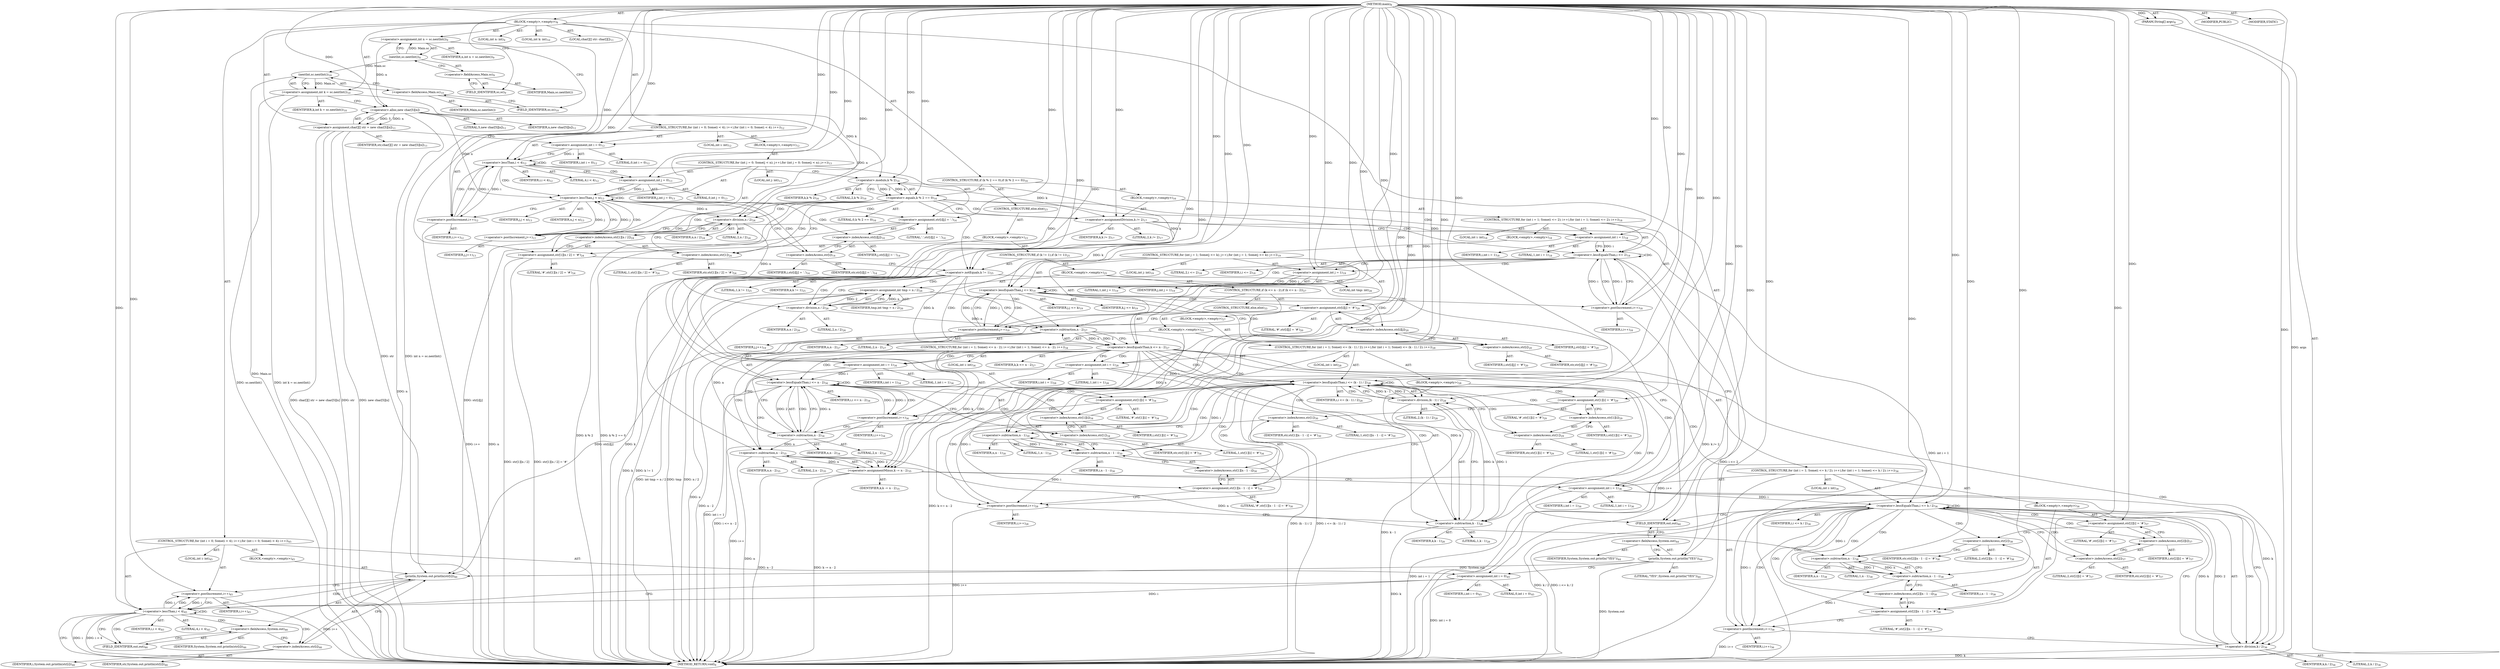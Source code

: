 digraph "main" {  
"20" [label = <(METHOD,main)<SUB>8</SUB>> ]
"21" [label = <(PARAM,String[] args)<SUB>8</SUB>> ]
"22" [label = <(BLOCK,&lt;empty&gt;,&lt;empty&gt;)<SUB>8</SUB>> ]
"23" [label = <(LOCAL,int n: int)<SUB>9</SUB>> ]
"24" [label = <(&lt;operator&gt;.assignment,int n = sc.nextInt())<SUB>9</SUB>> ]
"25" [label = <(IDENTIFIER,n,int n = sc.nextInt())<SUB>9</SUB>> ]
"26" [label = <(nextInt,sc.nextInt())<SUB>9</SUB>> ]
"27" [label = <(&lt;operator&gt;.fieldAccess,Main.sc)<SUB>9</SUB>> ]
"28" [label = <(IDENTIFIER,Main,sc.nextInt())> ]
"29" [label = <(FIELD_IDENTIFIER,sc,sc)<SUB>9</SUB>> ]
"30" [label = <(LOCAL,int k: int)<SUB>10</SUB>> ]
"31" [label = <(&lt;operator&gt;.assignment,int k = sc.nextInt())<SUB>10</SUB>> ]
"32" [label = <(IDENTIFIER,k,int k = sc.nextInt())<SUB>10</SUB>> ]
"33" [label = <(nextInt,sc.nextInt())<SUB>10</SUB>> ]
"34" [label = <(&lt;operator&gt;.fieldAccess,Main.sc)<SUB>10</SUB>> ]
"35" [label = <(IDENTIFIER,Main,sc.nextInt())> ]
"36" [label = <(FIELD_IDENTIFIER,sc,sc)<SUB>10</SUB>> ]
"37" [label = <(LOCAL,char[][] str: char[][])<SUB>11</SUB>> ]
"38" [label = <(&lt;operator&gt;.assignment,char[][] str = new char[5][n])<SUB>11</SUB>> ]
"39" [label = <(IDENTIFIER,str,char[][] str = new char[5][n])<SUB>11</SUB>> ]
"40" [label = <(&lt;operator&gt;.alloc,new char[5][n])> ]
"41" [label = <(LITERAL,5,new char[5][n])<SUB>11</SUB>> ]
"42" [label = <(IDENTIFIER,n,new char[5][n])<SUB>11</SUB>> ]
"43" [label = <(CONTROL_STRUCTURE,for (int i = 0; Some(i &lt; 4); i++),for (int i = 0; Some(i &lt; 4); i++))<SUB>12</SUB>> ]
"44" [label = <(LOCAL,int i: int)<SUB>12</SUB>> ]
"45" [label = <(&lt;operator&gt;.assignment,int i = 0)<SUB>12</SUB>> ]
"46" [label = <(IDENTIFIER,i,int i = 0)<SUB>12</SUB>> ]
"47" [label = <(LITERAL,0,int i = 0)<SUB>12</SUB>> ]
"48" [label = <(&lt;operator&gt;.lessThan,i &lt; 4)<SUB>12</SUB>> ]
"49" [label = <(IDENTIFIER,i,i &lt; 4)<SUB>12</SUB>> ]
"50" [label = <(LITERAL,4,i &lt; 4)<SUB>12</SUB>> ]
"51" [label = <(&lt;operator&gt;.postIncrement,i++)<SUB>12</SUB>> ]
"52" [label = <(IDENTIFIER,i,i++)<SUB>12</SUB>> ]
"53" [label = <(BLOCK,&lt;empty&gt;,&lt;empty&gt;)<SUB>12</SUB>> ]
"54" [label = <(CONTROL_STRUCTURE,for (int j = 0; Some(j &lt; n); j++),for (int j = 0; Some(j &lt; n); j++))<SUB>13</SUB>> ]
"55" [label = <(LOCAL,int j: int)<SUB>13</SUB>> ]
"56" [label = <(&lt;operator&gt;.assignment,int j = 0)<SUB>13</SUB>> ]
"57" [label = <(IDENTIFIER,j,int j = 0)<SUB>13</SUB>> ]
"58" [label = <(LITERAL,0,int j = 0)<SUB>13</SUB>> ]
"59" [label = <(&lt;operator&gt;.lessThan,j &lt; n)<SUB>13</SUB>> ]
"60" [label = <(IDENTIFIER,j,j &lt; n)<SUB>13</SUB>> ]
"61" [label = <(IDENTIFIER,n,j &lt; n)<SUB>13</SUB>> ]
"62" [label = <(&lt;operator&gt;.postIncrement,j++)<SUB>13</SUB>> ]
"63" [label = <(IDENTIFIER,j,j++)<SUB>13</SUB>> ]
"64" [label = <(&lt;operator&gt;.assignment,str[i][j] = '.')<SUB>14</SUB>> ]
"65" [label = <(&lt;operator&gt;.indexAccess,str[i][j])<SUB>14</SUB>> ]
"66" [label = <(&lt;operator&gt;.indexAccess,str[i])<SUB>14</SUB>> ]
"67" [label = <(IDENTIFIER,str,str[i][j] = '.')<SUB>14</SUB>> ]
"68" [label = <(IDENTIFIER,i,str[i][j] = '.')<SUB>14</SUB>> ]
"69" [label = <(IDENTIFIER,j,str[i][j] = '.')<SUB>14</SUB>> ]
"70" [label = <(LITERAL,'.',str[i][j] = '.')<SUB>14</SUB>> ]
"71" [label = <(CONTROL_STRUCTURE,if (k % 2 == 0),if (k % 2 == 0))<SUB>16</SUB>> ]
"72" [label = <(&lt;operator&gt;.equals,k % 2 == 0)<SUB>16</SUB>> ]
"73" [label = <(&lt;operator&gt;.modulo,k % 2)<SUB>16</SUB>> ]
"74" [label = <(IDENTIFIER,k,k % 2)<SUB>16</SUB>> ]
"75" [label = <(LITERAL,2,k % 2)<SUB>16</SUB>> ]
"76" [label = <(LITERAL,0,k % 2 == 0)<SUB>16</SUB>> ]
"77" [label = <(BLOCK,&lt;empty&gt;,&lt;empty&gt;)<SUB>16</SUB>> ]
"78" [label = <(&lt;operator&gt;.assignmentDivision,k /= 2)<SUB>17</SUB>> ]
"79" [label = <(IDENTIFIER,k,k /= 2)<SUB>17</SUB>> ]
"80" [label = <(LITERAL,2,k /= 2)<SUB>17</SUB>> ]
"81" [label = <(CONTROL_STRUCTURE,for (int i = 1; Some(i &lt;= 2); i++),for (int i = 1; Some(i &lt;= 2); i++))<SUB>18</SUB>> ]
"82" [label = <(LOCAL,int i: int)<SUB>18</SUB>> ]
"83" [label = <(&lt;operator&gt;.assignment,int i = 1)<SUB>18</SUB>> ]
"84" [label = <(IDENTIFIER,i,int i = 1)<SUB>18</SUB>> ]
"85" [label = <(LITERAL,1,int i = 1)<SUB>18</SUB>> ]
"86" [label = <(&lt;operator&gt;.lessEqualsThan,i &lt;= 2)<SUB>18</SUB>> ]
"87" [label = <(IDENTIFIER,i,i &lt;= 2)<SUB>18</SUB>> ]
"88" [label = <(LITERAL,2,i &lt;= 2)<SUB>18</SUB>> ]
"89" [label = <(&lt;operator&gt;.postIncrement,i++)<SUB>18</SUB>> ]
"90" [label = <(IDENTIFIER,i,i++)<SUB>18</SUB>> ]
"91" [label = <(BLOCK,&lt;empty&gt;,&lt;empty&gt;)<SUB>18</SUB>> ]
"92" [label = <(CONTROL_STRUCTURE,for (int j = 1; Some(j &lt;= k); j++),for (int j = 1; Some(j &lt;= k); j++))<SUB>19</SUB>> ]
"93" [label = <(LOCAL,int j: int)<SUB>19</SUB>> ]
"94" [label = <(&lt;operator&gt;.assignment,int j = 1)<SUB>19</SUB>> ]
"95" [label = <(IDENTIFIER,j,int j = 1)<SUB>19</SUB>> ]
"96" [label = <(LITERAL,1,int j = 1)<SUB>19</SUB>> ]
"97" [label = <(&lt;operator&gt;.lessEqualsThan,j &lt;= k)<SUB>19</SUB>> ]
"98" [label = <(IDENTIFIER,j,j &lt;= k)<SUB>19</SUB>> ]
"99" [label = <(IDENTIFIER,k,j &lt;= k)<SUB>19</SUB>> ]
"100" [label = <(&lt;operator&gt;.postIncrement,j++)<SUB>19</SUB>> ]
"101" [label = <(IDENTIFIER,j,j++)<SUB>19</SUB>> ]
"102" [label = <(&lt;operator&gt;.assignment,str[i][j] = '#')<SUB>20</SUB>> ]
"103" [label = <(&lt;operator&gt;.indexAccess,str[i][j])<SUB>20</SUB>> ]
"104" [label = <(&lt;operator&gt;.indexAccess,str[i])<SUB>20</SUB>> ]
"105" [label = <(IDENTIFIER,str,str[i][j] = '#')<SUB>20</SUB>> ]
"106" [label = <(IDENTIFIER,i,str[i][j] = '#')<SUB>20</SUB>> ]
"107" [label = <(IDENTIFIER,j,str[i][j] = '#')<SUB>20</SUB>> ]
"108" [label = <(LITERAL,'#',str[i][j] = '#')<SUB>20</SUB>> ]
"109" [label = <(CONTROL_STRUCTURE,else,else)<SUB>23</SUB>> ]
"110" [label = <(BLOCK,&lt;empty&gt;,&lt;empty&gt;)<SUB>23</SUB>> ]
"111" [label = <(&lt;operator&gt;.assignment,str[1][n / 2] = '#')<SUB>24</SUB>> ]
"112" [label = <(&lt;operator&gt;.indexAccess,str[1][n / 2])<SUB>24</SUB>> ]
"113" [label = <(&lt;operator&gt;.indexAccess,str[1])<SUB>24</SUB>> ]
"114" [label = <(IDENTIFIER,str,str[1][n / 2] = '#')<SUB>24</SUB>> ]
"115" [label = <(LITERAL,1,str[1][n / 2] = '#')<SUB>24</SUB>> ]
"116" [label = <(&lt;operator&gt;.division,n / 2)<SUB>24</SUB>> ]
"117" [label = <(IDENTIFIER,n,n / 2)<SUB>24</SUB>> ]
"118" [label = <(LITERAL,2,n / 2)<SUB>24</SUB>> ]
"119" [label = <(LITERAL,'#',str[1][n / 2] = '#')<SUB>24</SUB>> ]
"120" [label = <(CONTROL_STRUCTURE,if (k != 1),if (k != 1))<SUB>25</SUB>> ]
"121" [label = <(&lt;operator&gt;.notEquals,k != 1)<SUB>25</SUB>> ]
"122" [label = <(IDENTIFIER,k,k != 1)<SUB>25</SUB>> ]
"123" [label = <(LITERAL,1,k != 1)<SUB>25</SUB>> ]
"124" [label = <(BLOCK,&lt;empty&gt;,&lt;empty&gt;)<SUB>25</SUB>> ]
"125" [label = <(LOCAL,int tmp: int)<SUB>26</SUB>> ]
"126" [label = <(&lt;operator&gt;.assignment,int tmp = n / 2)<SUB>26</SUB>> ]
"127" [label = <(IDENTIFIER,tmp,int tmp = n / 2)<SUB>26</SUB>> ]
"128" [label = <(&lt;operator&gt;.division,n / 2)<SUB>26</SUB>> ]
"129" [label = <(IDENTIFIER,n,n / 2)<SUB>26</SUB>> ]
"130" [label = <(LITERAL,2,n / 2)<SUB>26</SUB>> ]
"131" [label = <(CONTROL_STRUCTURE,if (k &lt;= n - 2),if (k &lt;= n - 2))<SUB>27</SUB>> ]
"132" [label = <(&lt;operator&gt;.lessEqualsThan,k &lt;= n - 2)<SUB>27</SUB>> ]
"133" [label = <(IDENTIFIER,k,k &lt;= n - 2)<SUB>27</SUB>> ]
"134" [label = <(&lt;operator&gt;.subtraction,n - 2)<SUB>27</SUB>> ]
"135" [label = <(IDENTIFIER,n,n - 2)<SUB>27</SUB>> ]
"136" [label = <(LITERAL,2,n - 2)<SUB>27</SUB>> ]
"137" [label = <(BLOCK,&lt;empty&gt;,&lt;empty&gt;)<SUB>27</SUB>> ]
"138" [label = <(CONTROL_STRUCTURE,for (int i = 1; Some(i &lt;= (k - 1) / 2); i++),for (int i = 1; Some(i &lt;= (k - 1) / 2); i++))<SUB>28</SUB>> ]
"139" [label = <(LOCAL,int i: int)<SUB>28</SUB>> ]
"140" [label = <(&lt;operator&gt;.assignment,int i = 1)<SUB>28</SUB>> ]
"141" [label = <(IDENTIFIER,i,int i = 1)<SUB>28</SUB>> ]
"142" [label = <(LITERAL,1,int i = 1)<SUB>28</SUB>> ]
"143" [label = <(&lt;operator&gt;.lessEqualsThan,i &lt;= (k - 1) / 2)<SUB>28</SUB>> ]
"144" [label = <(IDENTIFIER,i,i &lt;= (k - 1) / 2)<SUB>28</SUB>> ]
"145" [label = <(&lt;operator&gt;.division,(k - 1) / 2)<SUB>28</SUB>> ]
"146" [label = <(&lt;operator&gt;.subtraction,k - 1)<SUB>28</SUB>> ]
"147" [label = <(IDENTIFIER,k,k - 1)<SUB>28</SUB>> ]
"148" [label = <(LITERAL,1,k - 1)<SUB>28</SUB>> ]
"149" [label = <(LITERAL,2,(k - 1) / 2)<SUB>28</SUB>> ]
"150" [label = <(&lt;operator&gt;.postIncrement,i++)<SUB>28</SUB>> ]
"151" [label = <(IDENTIFIER,i,i++)<SUB>28</SUB>> ]
"152" [label = <(BLOCK,&lt;empty&gt;,&lt;empty&gt;)<SUB>28</SUB>> ]
"153" [label = <(&lt;operator&gt;.assignment,str[1][i] = '#')<SUB>29</SUB>> ]
"154" [label = <(&lt;operator&gt;.indexAccess,str[1][i])<SUB>29</SUB>> ]
"155" [label = <(&lt;operator&gt;.indexAccess,str[1])<SUB>29</SUB>> ]
"156" [label = <(IDENTIFIER,str,str[1][i] = '#')<SUB>29</SUB>> ]
"157" [label = <(LITERAL,1,str[1][i] = '#')<SUB>29</SUB>> ]
"158" [label = <(IDENTIFIER,i,str[1][i] = '#')<SUB>29</SUB>> ]
"159" [label = <(LITERAL,'#',str[1][i] = '#')<SUB>29</SUB>> ]
"160" [label = <(&lt;operator&gt;.assignment,str[1][n - 1 - i] = '#')<SUB>30</SUB>> ]
"161" [label = <(&lt;operator&gt;.indexAccess,str[1][n - 1 - i])<SUB>30</SUB>> ]
"162" [label = <(&lt;operator&gt;.indexAccess,str[1])<SUB>30</SUB>> ]
"163" [label = <(IDENTIFIER,str,str[1][n - 1 - i] = '#')<SUB>30</SUB>> ]
"164" [label = <(LITERAL,1,str[1][n - 1 - i] = '#')<SUB>30</SUB>> ]
"165" [label = <(&lt;operator&gt;.subtraction,n - 1 - i)<SUB>30</SUB>> ]
"166" [label = <(&lt;operator&gt;.subtraction,n - 1)<SUB>30</SUB>> ]
"167" [label = <(IDENTIFIER,n,n - 1)<SUB>30</SUB>> ]
"168" [label = <(LITERAL,1,n - 1)<SUB>30</SUB>> ]
"169" [label = <(IDENTIFIER,i,n - 1 - i)<SUB>30</SUB>> ]
"170" [label = <(LITERAL,'#',str[1][n - 1 - i] = '#')<SUB>30</SUB>> ]
"171" [label = <(CONTROL_STRUCTURE,else,else)<SUB>33</SUB>> ]
"172" [label = <(BLOCK,&lt;empty&gt;,&lt;empty&gt;)<SUB>33</SUB>> ]
"173" [label = <(CONTROL_STRUCTURE,for (int i = 1; Some(i &lt;= n - 2); i++),for (int i = 1; Some(i &lt;= n - 2); i++))<SUB>34</SUB>> ]
"174" [label = <(LOCAL,int i: int)<SUB>34</SUB>> ]
"175" [label = <(&lt;operator&gt;.assignment,int i = 1)<SUB>34</SUB>> ]
"176" [label = <(IDENTIFIER,i,int i = 1)<SUB>34</SUB>> ]
"177" [label = <(LITERAL,1,int i = 1)<SUB>34</SUB>> ]
"178" [label = <(&lt;operator&gt;.lessEqualsThan,i &lt;= n - 2)<SUB>34</SUB>> ]
"179" [label = <(IDENTIFIER,i,i &lt;= n - 2)<SUB>34</SUB>> ]
"180" [label = <(&lt;operator&gt;.subtraction,n - 2)<SUB>34</SUB>> ]
"181" [label = <(IDENTIFIER,n,n - 2)<SUB>34</SUB>> ]
"182" [label = <(LITERAL,2,n - 2)<SUB>34</SUB>> ]
"183" [label = <(&lt;operator&gt;.postIncrement,i++)<SUB>34</SUB>> ]
"184" [label = <(IDENTIFIER,i,i++)<SUB>34</SUB>> ]
"185" [label = <(&lt;operator&gt;.assignment,str[1][i] = '#')<SUB>34</SUB>> ]
"186" [label = <(&lt;operator&gt;.indexAccess,str[1][i])<SUB>34</SUB>> ]
"187" [label = <(&lt;operator&gt;.indexAccess,str[1])<SUB>34</SUB>> ]
"188" [label = <(IDENTIFIER,str,str[1][i] = '#')<SUB>34</SUB>> ]
"189" [label = <(LITERAL,1,str[1][i] = '#')<SUB>34</SUB>> ]
"190" [label = <(IDENTIFIER,i,str[1][i] = '#')<SUB>34</SUB>> ]
"191" [label = <(LITERAL,'#',str[1][i] = '#')<SUB>34</SUB>> ]
"192" [label = <(&lt;operator&gt;.assignmentMinus,k -= n - 2)<SUB>35</SUB>> ]
"193" [label = <(IDENTIFIER,k,k -= n - 2)<SUB>35</SUB>> ]
"194" [label = <(&lt;operator&gt;.subtraction,n - 2)<SUB>35</SUB>> ]
"195" [label = <(IDENTIFIER,n,n - 2)<SUB>35</SUB>> ]
"196" [label = <(LITERAL,2,n - 2)<SUB>35</SUB>> ]
"197" [label = <(CONTROL_STRUCTURE,for (int i = 1; Some(i &lt;= k / 2); i++),for (int i = 1; Some(i &lt;= k / 2); i++))<SUB>36</SUB>> ]
"198" [label = <(LOCAL,int i: int)<SUB>36</SUB>> ]
"199" [label = <(&lt;operator&gt;.assignment,int i = 1)<SUB>36</SUB>> ]
"200" [label = <(IDENTIFIER,i,int i = 1)<SUB>36</SUB>> ]
"201" [label = <(LITERAL,1,int i = 1)<SUB>36</SUB>> ]
"202" [label = <(&lt;operator&gt;.lessEqualsThan,i &lt;= k / 2)<SUB>36</SUB>> ]
"203" [label = <(IDENTIFIER,i,i &lt;= k / 2)<SUB>36</SUB>> ]
"204" [label = <(&lt;operator&gt;.division,k / 2)<SUB>36</SUB>> ]
"205" [label = <(IDENTIFIER,k,k / 2)<SUB>36</SUB>> ]
"206" [label = <(LITERAL,2,k / 2)<SUB>36</SUB>> ]
"207" [label = <(&lt;operator&gt;.postIncrement,i++)<SUB>36</SUB>> ]
"208" [label = <(IDENTIFIER,i,i++)<SUB>36</SUB>> ]
"209" [label = <(BLOCK,&lt;empty&gt;,&lt;empty&gt;)<SUB>36</SUB>> ]
"210" [label = <(&lt;operator&gt;.assignment,str[2][i] = '#')<SUB>37</SUB>> ]
"211" [label = <(&lt;operator&gt;.indexAccess,str[2][i])<SUB>37</SUB>> ]
"212" [label = <(&lt;operator&gt;.indexAccess,str[2])<SUB>37</SUB>> ]
"213" [label = <(IDENTIFIER,str,str[2][i] = '#')<SUB>37</SUB>> ]
"214" [label = <(LITERAL,2,str[2][i] = '#')<SUB>37</SUB>> ]
"215" [label = <(IDENTIFIER,i,str[2][i] = '#')<SUB>37</SUB>> ]
"216" [label = <(LITERAL,'#',str[2][i] = '#')<SUB>37</SUB>> ]
"217" [label = <(&lt;operator&gt;.assignment,str[2][n - 1 - i] = '#')<SUB>38</SUB>> ]
"218" [label = <(&lt;operator&gt;.indexAccess,str[2][n - 1 - i])<SUB>38</SUB>> ]
"219" [label = <(&lt;operator&gt;.indexAccess,str[2])<SUB>38</SUB>> ]
"220" [label = <(IDENTIFIER,str,str[2][n - 1 - i] = '#')<SUB>38</SUB>> ]
"221" [label = <(LITERAL,2,str[2][n - 1 - i] = '#')<SUB>38</SUB>> ]
"222" [label = <(&lt;operator&gt;.subtraction,n - 1 - i)<SUB>38</SUB>> ]
"223" [label = <(&lt;operator&gt;.subtraction,n - 1)<SUB>38</SUB>> ]
"224" [label = <(IDENTIFIER,n,n - 1)<SUB>38</SUB>> ]
"225" [label = <(LITERAL,1,n - 1)<SUB>38</SUB>> ]
"226" [label = <(IDENTIFIER,i,n - 1 - i)<SUB>38</SUB>> ]
"227" [label = <(LITERAL,'#',str[2][n - 1 - i] = '#')<SUB>38</SUB>> ]
"228" [label = <(println,System.out.println(&quot;YES&quot;))<SUB>44</SUB>> ]
"229" [label = <(&lt;operator&gt;.fieldAccess,System.out)<SUB>44</SUB>> ]
"230" [label = <(IDENTIFIER,System,System.out.println(&quot;YES&quot;))<SUB>44</SUB>> ]
"231" [label = <(FIELD_IDENTIFIER,out,out)<SUB>44</SUB>> ]
"232" [label = <(LITERAL,&quot;YES&quot;,System.out.println(&quot;YES&quot;))<SUB>44</SUB>> ]
"233" [label = <(CONTROL_STRUCTURE,for (int i = 0; Some(i &lt; 4); i++),for (int i = 0; Some(i &lt; 4); i++))<SUB>45</SUB>> ]
"234" [label = <(LOCAL,int i: int)<SUB>45</SUB>> ]
"235" [label = <(&lt;operator&gt;.assignment,int i = 0)<SUB>45</SUB>> ]
"236" [label = <(IDENTIFIER,i,int i = 0)<SUB>45</SUB>> ]
"237" [label = <(LITERAL,0,int i = 0)<SUB>45</SUB>> ]
"238" [label = <(&lt;operator&gt;.lessThan,i &lt; 4)<SUB>45</SUB>> ]
"239" [label = <(IDENTIFIER,i,i &lt; 4)<SUB>45</SUB>> ]
"240" [label = <(LITERAL,4,i &lt; 4)<SUB>45</SUB>> ]
"241" [label = <(&lt;operator&gt;.postIncrement,i++)<SUB>45</SUB>> ]
"242" [label = <(IDENTIFIER,i,i++)<SUB>45</SUB>> ]
"243" [label = <(BLOCK,&lt;empty&gt;,&lt;empty&gt;)<SUB>45</SUB>> ]
"244" [label = <(println,System.out.println(str[i]))<SUB>46</SUB>> ]
"245" [label = <(&lt;operator&gt;.fieldAccess,System.out)<SUB>46</SUB>> ]
"246" [label = <(IDENTIFIER,System,System.out.println(str[i]))<SUB>46</SUB>> ]
"247" [label = <(FIELD_IDENTIFIER,out,out)<SUB>46</SUB>> ]
"248" [label = <(&lt;operator&gt;.indexAccess,str[i])<SUB>46</SUB>> ]
"249" [label = <(IDENTIFIER,str,System.out.println(str[i]))<SUB>46</SUB>> ]
"250" [label = <(IDENTIFIER,i,System.out.println(str[i]))<SUB>46</SUB>> ]
"251" [label = <(MODIFIER,PUBLIC)> ]
"252" [label = <(MODIFIER,STATIC)> ]
"253" [label = <(METHOD_RETURN,void)<SUB>8</SUB>> ]
  "20" -> "21"  [ label = "AST: "] 
  "20" -> "22"  [ label = "AST: "] 
  "20" -> "251"  [ label = "AST: "] 
  "20" -> "252"  [ label = "AST: "] 
  "20" -> "253"  [ label = "AST: "] 
  "22" -> "23"  [ label = "AST: "] 
  "22" -> "24"  [ label = "AST: "] 
  "22" -> "30"  [ label = "AST: "] 
  "22" -> "31"  [ label = "AST: "] 
  "22" -> "37"  [ label = "AST: "] 
  "22" -> "38"  [ label = "AST: "] 
  "22" -> "43"  [ label = "AST: "] 
  "22" -> "71"  [ label = "AST: "] 
  "22" -> "228"  [ label = "AST: "] 
  "22" -> "233"  [ label = "AST: "] 
  "24" -> "25"  [ label = "AST: "] 
  "24" -> "26"  [ label = "AST: "] 
  "26" -> "27"  [ label = "AST: "] 
  "27" -> "28"  [ label = "AST: "] 
  "27" -> "29"  [ label = "AST: "] 
  "31" -> "32"  [ label = "AST: "] 
  "31" -> "33"  [ label = "AST: "] 
  "33" -> "34"  [ label = "AST: "] 
  "34" -> "35"  [ label = "AST: "] 
  "34" -> "36"  [ label = "AST: "] 
  "38" -> "39"  [ label = "AST: "] 
  "38" -> "40"  [ label = "AST: "] 
  "40" -> "41"  [ label = "AST: "] 
  "40" -> "42"  [ label = "AST: "] 
  "43" -> "44"  [ label = "AST: "] 
  "43" -> "45"  [ label = "AST: "] 
  "43" -> "48"  [ label = "AST: "] 
  "43" -> "51"  [ label = "AST: "] 
  "43" -> "53"  [ label = "AST: "] 
  "45" -> "46"  [ label = "AST: "] 
  "45" -> "47"  [ label = "AST: "] 
  "48" -> "49"  [ label = "AST: "] 
  "48" -> "50"  [ label = "AST: "] 
  "51" -> "52"  [ label = "AST: "] 
  "53" -> "54"  [ label = "AST: "] 
  "54" -> "55"  [ label = "AST: "] 
  "54" -> "56"  [ label = "AST: "] 
  "54" -> "59"  [ label = "AST: "] 
  "54" -> "62"  [ label = "AST: "] 
  "54" -> "64"  [ label = "AST: "] 
  "56" -> "57"  [ label = "AST: "] 
  "56" -> "58"  [ label = "AST: "] 
  "59" -> "60"  [ label = "AST: "] 
  "59" -> "61"  [ label = "AST: "] 
  "62" -> "63"  [ label = "AST: "] 
  "64" -> "65"  [ label = "AST: "] 
  "64" -> "70"  [ label = "AST: "] 
  "65" -> "66"  [ label = "AST: "] 
  "65" -> "69"  [ label = "AST: "] 
  "66" -> "67"  [ label = "AST: "] 
  "66" -> "68"  [ label = "AST: "] 
  "71" -> "72"  [ label = "AST: "] 
  "71" -> "77"  [ label = "AST: "] 
  "71" -> "109"  [ label = "AST: "] 
  "72" -> "73"  [ label = "AST: "] 
  "72" -> "76"  [ label = "AST: "] 
  "73" -> "74"  [ label = "AST: "] 
  "73" -> "75"  [ label = "AST: "] 
  "77" -> "78"  [ label = "AST: "] 
  "77" -> "81"  [ label = "AST: "] 
  "78" -> "79"  [ label = "AST: "] 
  "78" -> "80"  [ label = "AST: "] 
  "81" -> "82"  [ label = "AST: "] 
  "81" -> "83"  [ label = "AST: "] 
  "81" -> "86"  [ label = "AST: "] 
  "81" -> "89"  [ label = "AST: "] 
  "81" -> "91"  [ label = "AST: "] 
  "83" -> "84"  [ label = "AST: "] 
  "83" -> "85"  [ label = "AST: "] 
  "86" -> "87"  [ label = "AST: "] 
  "86" -> "88"  [ label = "AST: "] 
  "89" -> "90"  [ label = "AST: "] 
  "91" -> "92"  [ label = "AST: "] 
  "92" -> "93"  [ label = "AST: "] 
  "92" -> "94"  [ label = "AST: "] 
  "92" -> "97"  [ label = "AST: "] 
  "92" -> "100"  [ label = "AST: "] 
  "92" -> "102"  [ label = "AST: "] 
  "94" -> "95"  [ label = "AST: "] 
  "94" -> "96"  [ label = "AST: "] 
  "97" -> "98"  [ label = "AST: "] 
  "97" -> "99"  [ label = "AST: "] 
  "100" -> "101"  [ label = "AST: "] 
  "102" -> "103"  [ label = "AST: "] 
  "102" -> "108"  [ label = "AST: "] 
  "103" -> "104"  [ label = "AST: "] 
  "103" -> "107"  [ label = "AST: "] 
  "104" -> "105"  [ label = "AST: "] 
  "104" -> "106"  [ label = "AST: "] 
  "109" -> "110"  [ label = "AST: "] 
  "110" -> "111"  [ label = "AST: "] 
  "110" -> "120"  [ label = "AST: "] 
  "111" -> "112"  [ label = "AST: "] 
  "111" -> "119"  [ label = "AST: "] 
  "112" -> "113"  [ label = "AST: "] 
  "112" -> "116"  [ label = "AST: "] 
  "113" -> "114"  [ label = "AST: "] 
  "113" -> "115"  [ label = "AST: "] 
  "116" -> "117"  [ label = "AST: "] 
  "116" -> "118"  [ label = "AST: "] 
  "120" -> "121"  [ label = "AST: "] 
  "120" -> "124"  [ label = "AST: "] 
  "121" -> "122"  [ label = "AST: "] 
  "121" -> "123"  [ label = "AST: "] 
  "124" -> "125"  [ label = "AST: "] 
  "124" -> "126"  [ label = "AST: "] 
  "124" -> "131"  [ label = "AST: "] 
  "126" -> "127"  [ label = "AST: "] 
  "126" -> "128"  [ label = "AST: "] 
  "128" -> "129"  [ label = "AST: "] 
  "128" -> "130"  [ label = "AST: "] 
  "131" -> "132"  [ label = "AST: "] 
  "131" -> "137"  [ label = "AST: "] 
  "131" -> "171"  [ label = "AST: "] 
  "132" -> "133"  [ label = "AST: "] 
  "132" -> "134"  [ label = "AST: "] 
  "134" -> "135"  [ label = "AST: "] 
  "134" -> "136"  [ label = "AST: "] 
  "137" -> "138"  [ label = "AST: "] 
  "138" -> "139"  [ label = "AST: "] 
  "138" -> "140"  [ label = "AST: "] 
  "138" -> "143"  [ label = "AST: "] 
  "138" -> "150"  [ label = "AST: "] 
  "138" -> "152"  [ label = "AST: "] 
  "140" -> "141"  [ label = "AST: "] 
  "140" -> "142"  [ label = "AST: "] 
  "143" -> "144"  [ label = "AST: "] 
  "143" -> "145"  [ label = "AST: "] 
  "145" -> "146"  [ label = "AST: "] 
  "145" -> "149"  [ label = "AST: "] 
  "146" -> "147"  [ label = "AST: "] 
  "146" -> "148"  [ label = "AST: "] 
  "150" -> "151"  [ label = "AST: "] 
  "152" -> "153"  [ label = "AST: "] 
  "152" -> "160"  [ label = "AST: "] 
  "153" -> "154"  [ label = "AST: "] 
  "153" -> "159"  [ label = "AST: "] 
  "154" -> "155"  [ label = "AST: "] 
  "154" -> "158"  [ label = "AST: "] 
  "155" -> "156"  [ label = "AST: "] 
  "155" -> "157"  [ label = "AST: "] 
  "160" -> "161"  [ label = "AST: "] 
  "160" -> "170"  [ label = "AST: "] 
  "161" -> "162"  [ label = "AST: "] 
  "161" -> "165"  [ label = "AST: "] 
  "162" -> "163"  [ label = "AST: "] 
  "162" -> "164"  [ label = "AST: "] 
  "165" -> "166"  [ label = "AST: "] 
  "165" -> "169"  [ label = "AST: "] 
  "166" -> "167"  [ label = "AST: "] 
  "166" -> "168"  [ label = "AST: "] 
  "171" -> "172"  [ label = "AST: "] 
  "172" -> "173"  [ label = "AST: "] 
  "172" -> "192"  [ label = "AST: "] 
  "172" -> "197"  [ label = "AST: "] 
  "173" -> "174"  [ label = "AST: "] 
  "173" -> "175"  [ label = "AST: "] 
  "173" -> "178"  [ label = "AST: "] 
  "173" -> "183"  [ label = "AST: "] 
  "173" -> "185"  [ label = "AST: "] 
  "175" -> "176"  [ label = "AST: "] 
  "175" -> "177"  [ label = "AST: "] 
  "178" -> "179"  [ label = "AST: "] 
  "178" -> "180"  [ label = "AST: "] 
  "180" -> "181"  [ label = "AST: "] 
  "180" -> "182"  [ label = "AST: "] 
  "183" -> "184"  [ label = "AST: "] 
  "185" -> "186"  [ label = "AST: "] 
  "185" -> "191"  [ label = "AST: "] 
  "186" -> "187"  [ label = "AST: "] 
  "186" -> "190"  [ label = "AST: "] 
  "187" -> "188"  [ label = "AST: "] 
  "187" -> "189"  [ label = "AST: "] 
  "192" -> "193"  [ label = "AST: "] 
  "192" -> "194"  [ label = "AST: "] 
  "194" -> "195"  [ label = "AST: "] 
  "194" -> "196"  [ label = "AST: "] 
  "197" -> "198"  [ label = "AST: "] 
  "197" -> "199"  [ label = "AST: "] 
  "197" -> "202"  [ label = "AST: "] 
  "197" -> "207"  [ label = "AST: "] 
  "197" -> "209"  [ label = "AST: "] 
  "199" -> "200"  [ label = "AST: "] 
  "199" -> "201"  [ label = "AST: "] 
  "202" -> "203"  [ label = "AST: "] 
  "202" -> "204"  [ label = "AST: "] 
  "204" -> "205"  [ label = "AST: "] 
  "204" -> "206"  [ label = "AST: "] 
  "207" -> "208"  [ label = "AST: "] 
  "209" -> "210"  [ label = "AST: "] 
  "209" -> "217"  [ label = "AST: "] 
  "210" -> "211"  [ label = "AST: "] 
  "210" -> "216"  [ label = "AST: "] 
  "211" -> "212"  [ label = "AST: "] 
  "211" -> "215"  [ label = "AST: "] 
  "212" -> "213"  [ label = "AST: "] 
  "212" -> "214"  [ label = "AST: "] 
  "217" -> "218"  [ label = "AST: "] 
  "217" -> "227"  [ label = "AST: "] 
  "218" -> "219"  [ label = "AST: "] 
  "218" -> "222"  [ label = "AST: "] 
  "219" -> "220"  [ label = "AST: "] 
  "219" -> "221"  [ label = "AST: "] 
  "222" -> "223"  [ label = "AST: "] 
  "222" -> "226"  [ label = "AST: "] 
  "223" -> "224"  [ label = "AST: "] 
  "223" -> "225"  [ label = "AST: "] 
  "228" -> "229"  [ label = "AST: "] 
  "228" -> "232"  [ label = "AST: "] 
  "229" -> "230"  [ label = "AST: "] 
  "229" -> "231"  [ label = "AST: "] 
  "233" -> "234"  [ label = "AST: "] 
  "233" -> "235"  [ label = "AST: "] 
  "233" -> "238"  [ label = "AST: "] 
  "233" -> "241"  [ label = "AST: "] 
  "233" -> "243"  [ label = "AST: "] 
  "235" -> "236"  [ label = "AST: "] 
  "235" -> "237"  [ label = "AST: "] 
  "238" -> "239"  [ label = "AST: "] 
  "238" -> "240"  [ label = "AST: "] 
  "241" -> "242"  [ label = "AST: "] 
  "243" -> "244"  [ label = "AST: "] 
  "244" -> "245"  [ label = "AST: "] 
  "244" -> "248"  [ label = "AST: "] 
  "245" -> "246"  [ label = "AST: "] 
  "245" -> "247"  [ label = "AST: "] 
  "248" -> "249"  [ label = "AST: "] 
  "248" -> "250"  [ label = "AST: "] 
  "24" -> "36"  [ label = "CFG: "] 
  "31" -> "40"  [ label = "CFG: "] 
  "38" -> "45"  [ label = "CFG: "] 
  "228" -> "235"  [ label = "CFG: "] 
  "26" -> "24"  [ label = "CFG: "] 
  "33" -> "31"  [ label = "CFG: "] 
  "40" -> "38"  [ label = "CFG: "] 
  "45" -> "48"  [ label = "CFG: "] 
  "48" -> "56"  [ label = "CFG: "] 
  "48" -> "73"  [ label = "CFG: "] 
  "51" -> "48"  [ label = "CFG: "] 
  "72" -> "78"  [ label = "CFG: "] 
  "72" -> "113"  [ label = "CFG: "] 
  "229" -> "228"  [ label = "CFG: "] 
  "235" -> "238"  [ label = "CFG: "] 
  "238" -> "253"  [ label = "CFG: "] 
  "238" -> "247"  [ label = "CFG: "] 
  "241" -> "238"  [ label = "CFG: "] 
  "27" -> "26"  [ label = "CFG: "] 
  "34" -> "33"  [ label = "CFG: "] 
  "73" -> "72"  [ label = "CFG: "] 
  "78" -> "83"  [ label = "CFG: "] 
  "231" -> "229"  [ label = "CFG: "] 
  "244" -> "241"  [ label = "CFG: "] 
  "29" -> "27"  [ label = "CFG: "] 
  "36" -> "34"  [ label = "CFG: "] 
  "56" -> "59"  [ label = "CFG: "] 
  "59" -> "66"  [ label = "CFG: "] 
  "59" -> "51"  [ label = "CFG: "] 
  "62" -> "59"  [ label = "CFG: "] 
  "64" -> "62"  [ label = "CFG: "] 
  "83" -> "86"  [ label = "CFG: "] 
  "86" -> "94"  [ label = "CFG: "] 
  "86" -> "231"  [ label = "CFG: "] 
  "89" -> "86"  [ label = "CFG: "] 
  "111" -> "121"  [ label = "CFG: "] 
  "245" -> "248"  [ label = "CFG: "] 
  "248" -> "244"  [ label = "CFG: "] 
  "65" -> "64"  [ label = "CFG: "] 
  "112" -> "111"  [ label = "CFG: "] 
  "121" -> "128"  [ label = "CFG: "] 
  "121" -> "231"  [ label = "CFG: "] 
  "247" -> "245"  [ label = "CFG: "] 
  "66" -> "65"  [ label = "CFG: "] 
  "94" -> "97"  [ label = "CFG: "] 
  "97" -> "104"  [ label = "CFG: "] 
  "97" -> "89"  [ label = "CFG: "] 
  "100" -> "97"  [ label = "CFG: "] 
  "102" -> "100"  [ label = "CFG: "] 
  "113" -> "116"  [ label = "CFG: "] 
  "116" -> "112"  [ label = "CFG: "] 
  "126" -> "134"  [ label = "CFG: "] 
  "103" -> "102"  [ label = "CFG: "] 
  "128" -> "126"  [ label = "CFG: "] 
  "132" -> "140"  [ label = "CFG: "] 
  "132" -> "175"  [ label = "CFG: "] 
  "104" -> "103"  [ label = "CFG: "] 
  "134" -> "132"  [ label = "CFG: "] 
  "140" -> "146"  [ label = "CFG: "] 
  "143" -> "155"  [ label = "CFG: "] 
  "143" -> "231"  [ label = "CFG: "] 
  "150" -> "146"  [ label = "CFG: "] 
  "192" -> "199"  [ label = "CFG: "] 
  "145" -> "143"  [ label = "CFG: "] 
  "153" -> "162"  [ label = "CFG: "] 
  "160" -> "150"  [ label = "CFG: "] 
  "175" -> "180"  [ label = "CFG: "] 
  "178" -> "187"  [ label = "CFG: "] 
  "178" -> "194"  [ label = "CFG: "] 
  "183" -> "180"  [ label = "CFG: "] 
  "185" -> "183"  [ label = "CFG: "] 
  "194" -> "192"  [ label = "CFG: "] 
  "199" -> "204"  [ label = "CFG: "] 
  "202" -> "212"  [ label = "CFG: "] 
  "202" -> "231"  [ label = "CFG: "] 
  "207" -> "204"  [ label = "CFG: "] 
  "146" -> "145"  [ label = "CFG: "] 
  "154" -> "153"  [ label = "CFG: "] 
  "161" -> "160"  [ label = "CFG: "] 
  "180" -> "178"  [ label = "CFG: "] 
  "186" -> "185"  [ label = "CFG: "] 
  "204" -> "202"  [ label = "CFG: "] 
  "210" -> "219"  [ label = "CFG: "] 
  "217" -> "207"  [ label = "CFG: "] 
  "155" -> "154"  [ label = "CFG: "] 
  "162" -> "166"  [ label = "CFG: "] 
  "165" -> "161"  [ label = "CFG: "] 
  "187" -> "186"  [ label = "CFG: "] 
  "211" -> "210"  [ label = "CFG: "] 
  "218" -> "217"  [ label = "CFG: "] 
  "166" -> "165"  [ label = "CFG: "] 
  "212" -> "211"  [ label = "CFG: "] 
  "219" -> "223"  [ label = "CFG: "] 
  "222" -> "218"  [ label = "CFG: "] 
  "223" -> "222"  [ label = "CFG: "] 
  "20" -> "29"  [ label = "CFG: "] 
  "21" -> "253"  [ label = "DDG: args"] 
  "24" -> "253"  [ label = "DDG: int n = sc.nextInt()"] 
  "33" -> "253"  [ label = "DDG: Main.sc"] 
  "31" -> "253"  [ label = "DDG: sc.nextInt()"] 
  "31" -> "253"  [ label = "DDG: int k = sc.nextInt()"] 
  "38" -> "253"  [ label = "DDG: str"] 
  "40" -> "253"  [ label = "DDG: n"] 
  "38" -> "253"  [ label = "DDG: new char[5][n]"] 
  "38" -> "253"  [ label = "DDG: char[][] str = new char[5][n]"] 
  "72" -> "253"  [ label = "DDG: k % 2"] 
  "72" -> "253"  [ label = "DDG: k % 2 == 0"] 
  "116" -> "253"  [ label = "DDG: n"] 
  "111" -> "253"  [ label = "DDG: str[1][n / 2]"] 
  "111" -> "253"  [ label = "DDG: str[1][n / 2] = '#'"] 
  "121" -> "253"  [ label = "DDG: k"] 
  "121" -> "253"  [ label = "DDG: k != 1"] 
  "126" -> "253"  [ label = "DDG: tmp"] 
  "126" -> "253"  [ label = "DDG: n / 2"] 
  "126" -> "253"  [ label = "DDG: int tmp = n / 2"] 
  "134" -> "253"  [ label = "DDG: n"] 
  "132" -> "253"  [ label = "DDG: n - 2"] 
  "132" -> "253"  [ label = "DDG: k &lt;= n - 2"] 
  "178" -> "253"  [ label = "DDG: i &lt;= n - 2"] 
  "194" -> "253"  [ label = "DDG: n"] 
  "192" -> "253"  [ label = "DDG: n - 2"] 
  "192" -> "253"  [ label = "DDG: k -= n - 2"] 
  "199" -> "253"  [ label = "DDG: int i = 1"] 
  "204" -> "253"  [ label = "DDG: k"] 
  "202" -> "253"  [ label = "DDG: k / 2"] 
  "202" -> "253"  [ label = "DDG: i &lt;= k / 2"] 
  "207" -> "253"  [ label = "DDG: i++"] 
  "183" -> "253"  [ label = "DDG: i++"] 
  "140" -> "253"  [ label = "DDG: int i = 1"] 
  "146" -> "253"  [ label = "DDG: k"] 
  "145" -> "253"  [ label = "DDG: k - 1"] 
  "143" -> "253"  [ label = "DDG: (k - 1) / 2"] 
  "143" -> "253"  [ label = "DDG: i &lt;= (k - 1) / 2"] 
  "150" -> "253"  [ label = "DDG: i++"] 
  "78" -> "253"  [ label = "DDG: k"] 
  "78" -> "253"  [ label = "DDG: k /= 2"] 
  "83" -> "253"  [ label = "DDG: int i = 1"] 
  "86" -> "253"  [ label = "DDG: i &lt;= 2"] 
  "228" -> "253"  [ label = "DDG: System.out"] 
  "235" -> "253"  [ label = "DDG: int i = 0"] 
  "238" -> "253"  [ label = "DDG: i"] 
  "238" -> "253"  [ label = "DDG: i &lt; 4"] 
  "241" -> "253"  [ label = "DDG: i++"] 
  "89" -> "253"  [ label = "DDG: i++"] 
  "51" -> "253"  [ label = "DDG: i++"] 
  "20" -> "21"  [ label = "DDG: "] 
  "26" -> "24"  [ label = "DDG: Main.sc"] 
  "33" -> "31"  [ label = "DDG: Main.sc"] 
  "40" -> "38"  [ label = "DDG: 5"] 
  "40" -> "38"  [ label = "DDG: n"] 
  "20" -> "45"  [ label = "DDG: "] 
  "20" -> "228"  [ label = "DDG: "] 
  "20" -> "235"  [ label = "DDG: "] 
  "26" -> "33"  [ label = "DDG: Main.sc"] 
  "20" -> "40"  [ label = "DDG: "] 
  "24" -> "40"  [ label = "DDG: n"] 
  "45" -> "48"  [ label = "DDG: i"] 
  "51" -> "48"  [ label = "DDG: i"] 
  "20" -> "48"  [ label = "DDG: "] 
  "48" -> "51"  [ label = "DDG: i"] 
  "20" -> "51"  [ label = "DDG: "] 
  "73" -> "72"  [ label = "DDG: k"] 
  "73" -> "72"  [ label = "DDG: 2"] 
  "20" -> "72"  [ label = "DDG: "] 
  "20" -> "78"  [ label = "DDG: "] 
  "235" -> "238"  [ label = "DDG: i"] 
  "241" -> "238"  [ label = "DDG: i"] 
  "20" -> "238"  [ label = "DDG: "] 
  "238" -> "241"  [ label = "DDG: i"] 
  "20" -> "241"  [ label = "DDG: "] 
  "20" -> "56"  [ label = "DDG: "] 
  "20" -> "64"  [ label = "DDG: "] 
  "31" -> "73"  [ label = "DDG: k"] 
  "20" -> "73"  [ label = "DDG: "] 
  "73" -> "78"  [ label = "DDG: k"] 
  "20" -> "83"  [ label = "DDG: "] 
  "20" -> "111"  [ label = "DDG: "] 
  "228" -> "244"  [ label = "DDG: System.out"] 
  "38" -> "244"  [ label = "DDG: str"] 
  "102" -> "244"  [ label = "DDG: str[i][j]"] 
  "64" -> "244"  [ label = "DDG: str[i][j]"] 
  "56" -> "59"  [ label = "DDG: j"] 
  "62" -> "59"  [ label = "DDG: j"] 
  "20" -> "59"  [ label = "DDG: "] 
  "40" -> "59"  [ label = "DDG: n"] 
  "59" -> "62"  [ label = "DDG: j"] 
  "20" -> "62"  [ label = "DDG: "] 
  "83" -> "86"  [ label = "DDG: i"] 
  "89" -> "86"  [ label = "DDG: i"] 
  "20" -> "86"  [ label = "DDG: "] 
  "86" -> "89"  [ label = "DDG: i"] 
  "20" -> "89"  [ label = "DDG: "] 
  "20" -> "94"  [ label = "DDG: "] 
  "20" -> "102"  [ label = "DDG: "] 
  "73" -> "121"  [ label = "DDG: k"] 
  "20" -> "121"  [ label = "DDG: "] 
  "128" -> "126"  [ label = "DDG: n"] 
  "128" -> "126"  [ label = "DDG: 2"] 
  "94" -> "97"  [ label = "DDG: j"] 
  "100" -> "97"  [ label = "DDG: j"] 
  "20" -> "97"  [ label = "DDG: "] 
  "78" -> "97"  [ label = "DDG: k"] 
  "97" -> "100"  [ label = "DDG: j"] 
  "20" -> "100"  [ label = "DDG: "] 
  "40" -> "116"  [ label = "DDG: n"] 
  "59" -> "116"  [ label = "DDG: n"] 
  "20" -> "116"  [ label = "DDG: "] 
  "116" -> "128"  [ label = "DDG: n"] 
  "20" -> "128"  [ label = "DDG: "] 
  "121" -> "132"  [ label = "DDG: k"] 
  "20" -> "132"  [ label = "DDG: "] 
  "134" -> "132"  [ label = "DDG: n"] 
  "134" -> "132"  [ label = "DDG: 2"] 
  "128" -> "134"  [ label = "DDG: n"] 
  "20" -> "134"  [ label = "DDG: "] 
  "20" -> "140"  [ label = "DDG: "] 
  "194" -> "192"  [ label = "DDG: n"] 
  "194" -> "192"  [ label = "DDG: 2"] 
  "140" -> "143"  [ label = "DDG: i"] 
  "150" -> "143"  [ label = "DDG: i"] 
  "20" -> "143"  [ label = "DDG: "] 
  "145" -> "143"  [ label = "DDG: k - 1"] 
  "145" -> "143"  [ label = "DDG: 2"] 
  "165" -> "150"  [ label = "DDG: i"] 
  "20" -> "150"  [ label = "DDG: "] 
  "20" -> "153"  [ label = "DDG: "] 
  "20" -> "160"  [ label = "DDG: "] 
  "20" -> "175"  [ label = "DDG: "] 
  "20" -> "185"  [ label = "DDG: "] 
  "132" -> "192"  [ label = "DDG: k"] 
  "20" -> "192"  [ label = "DDG: "] 
  "20" -> "199"  [ label = "DDG: "] 
  "146" -> "145"  [ label = "DDG: k"] 
  "146" -> "145"  [ label = "DDG: 1"] 
  "20" -> "145"  [ label = "DDG: "] 
  "175" -> "178"  [ label = "DDG: i"] 
  "183" -> "178"  [ label = "DDG: i"] 
  "20" -> "178"  [ label = "DDG: "] 
  "180" -> "178"  [ label = "DDG: n"] 
  "180" -> "178"  [ label = "DDG: 2"] 
  "178" -> "183"  [ label = "DDG: i"] 
  "20" -> "183"  [ label = "DDG: "] 
  "180" -> "194"  [ label = "DDG: n"] 
  "20" -> "194"  [ label = "DDG: "] 
  "199" -> "202"  [ label = "DDG: i"] 
  "207" -> "202"  [ label = "DDG: i"] 
  "20" -> "202"  [ label = "DDG: "] 
  "204" -> "202"  [ label = "DDG: k"] 
  "204" -> "202"  [ label = "DDG: 2"] 
  "222" -> "207"  [ label = "DDG: i"] 
  "20" -> "207"  [ label = "DDG: "] 
  "20" -> "210"  [ label = "DDG: "] 
  "20" -> "217"  [ label = "DDG: "] 
  "132" -> "146"  [ label = "DDG: k"] 
  "20" -> "146"  [ label = "DDG: "] 
  "134" -> "180"  [ label = "DDG: n"] 
  "20" -> "180"  [ label = "DDG: "] 
  "192" -> "204"  [ label = "DDG: k"] 
  "20" -> "204"  [ label = "DDG: "] 
  "166" -> "165"  [ label = "DDG: n"] 
  "166" -> "165"  [ label = "DDG: 1"] 
  "143" -> "165"  [ label = "DDG: i"] 
  "20" -> "165"  [ label = "DDG: "] 
  "134" -> "166"  [ label = "DDG: n"] 
  "20" -> "166"  [ label = "DDG: "] 
  "223" -> "222"  [ label = "DDG: n"] 
  "223" -> "222"  [ label = "DDG: 1"] 
  "202" -> "222"  [ label = "DDG: i"] 
  "20" -> "222"  [ label = "DDG: "] 
  "194" -> "223"  [ label = "DDG: n"] 
  "20" -> "223"  [ label = "DDG: "] 
  "48" -> "51"  [ label = "CDG: "] 
  "48" -> "56"  [ label = "CDG: "] 
  "48" -> "59"  [ label = "CDG: "] 
  "48" -> "48"  [ label = "CDG: "] 
  "72" -> "113"  [ label = "CDG: "] 
  "72" -> "121"  [ label = "CDG: "] 
  "72" -> "112"  [ label = "CDG: "] 
  "72" -> "111"  [ label = "CDG: "] 
  "72" -> "86"  [ label = "CDG: "] 
  "72" -> "116"  [ label = "CDG: "] 
  "72" -> "83"  [ label = "CDG: "] 
  "72" -> "78"  [ label = "CDG: "] 
  "238" -> "244"  [ label = "CDG: "] 
  "238" -> "245"  [ label = "CDG: "] 
  "238" -> "247"  [ label = "CDG: "] 
  "238" -> "238"  [ label = "CDG: "] 
  "238" -> "241"  [ label = "CDG: "] 
  "238" -> "248"  [ label = "CDG: "] 
  "59" -> "64"  [ label = "CDG: "] 
  "59" -> "59"  [ label = "CDG: "] 
  "59" -> "66"  [ label = "CDG: "] 
  "59" -> "65"  [ label = "CDG: "] 
  "59" -> "62"  [ label = "CDG: "] 
  "86" -> "94"  [ label = "CDG: "] 
  "86" -> "97"  [ label = "CDG: "] 
  "86" -> "86"  [ label = "CDG: "] 
  "86" -> "89"  [ label = "CDG: "] 
  "121" -> "128"  [ label = "CDG: "] 
  "121" -> "132"  [ label = "CDG: "] 
  "121" -> "134"  [ label = "CDG: "] 
  "121" -> "126"  [ label = "CDG: "] 
  "97" -> "102"  [ label = "CDG: "] 
  "97" -> "103"  [ label = "CDG: "] 
  "97" -> "104"  [ label = "CDG: "] 
  "97" -> "97"  [ label = "CDG: "] 
  "97" -> "100"  [ label = "CDG: "] 
  "132" -> "192"  [ label = "CDG: "] 
  "132" -> "145"  [ label = "CDG: "] 
  "132" -> "146"  [ label = "CDG: "] 
  "132" -> "178"  [ label = "CDG: "] 
  "132" -> "204"  [ label = "CDG: "] 
  "132" -> "194"  [ label = "CDG: "] 
  "132" -> "202"  [ label = "CDG: "] 
  "132" -> "180"  [ label = "CDG: "] 
  "132" -> "140"  [ label = "CDG: "] 
  "132" -> "143"  [ label = "CDG: "] 
  "132" -> "199"  [ label = "CDG: "] 
  "132" -> "175"  [ label = "CDG: "] 
  "143" -> "154"  [ label = "CDG: "] 
  "143" -> "145"  [ label = "CDG: "] 
  "143" -> "146"  [ label = "CDG: "] 
  "143" -> "161"  [ label = "CDG: "] 
  "143" -> "150"  [ label = "CDG: "] 
  "143" -> "162"  [ label = "CDG: "] 
  "143" -> "153"  [ label = "CDG: "] 
  "143" -> "155"  [ label = "CDG: "] 
  "143" -> "160"  [ label = "CDG: "] 
  "143" -> "166"  [ label = "CDG: "] 
  "143" -> "143"  [ label = "CDG: "] 
  "143" -> "165"  [ label = "CDG: "] 
  "178" -> "178"  [ label = "CDG: "] 
  "178" -> "185"  [ label = "CDG: "] 
  "178" -> "187"  [ label = "CDG: "] 
  "178" -> "186"  [ label = "CDG: "] 
  "178" -> "180"  [ label = "CDG: "] 
  "178" -> "183"  [ label = "CDG: "] 
  "202" -> "204"  [ label = "CDG: "] 
  "202" -> "223"  [ label = "CDG: "] 
  "202" -> "207"  [ label = "CDG: "] 
  "202" -> "212"  [ label = "CDG: "] 
  "202" -> "202"  [ label = "CDG: "] 
  "202" -> "210"  [ label = "CDG: "] 
  "202" -> "217"  [ label = "CDG: "] 
  "202" -> "211"  [ label = "CDG: "] 
  "202" -> "222"  [ label = "CDG: "] 
  "202" -> "218"  [ label = "CDG: "] 
  "202" -> "219"  [ label = "CDG: "] 
}

